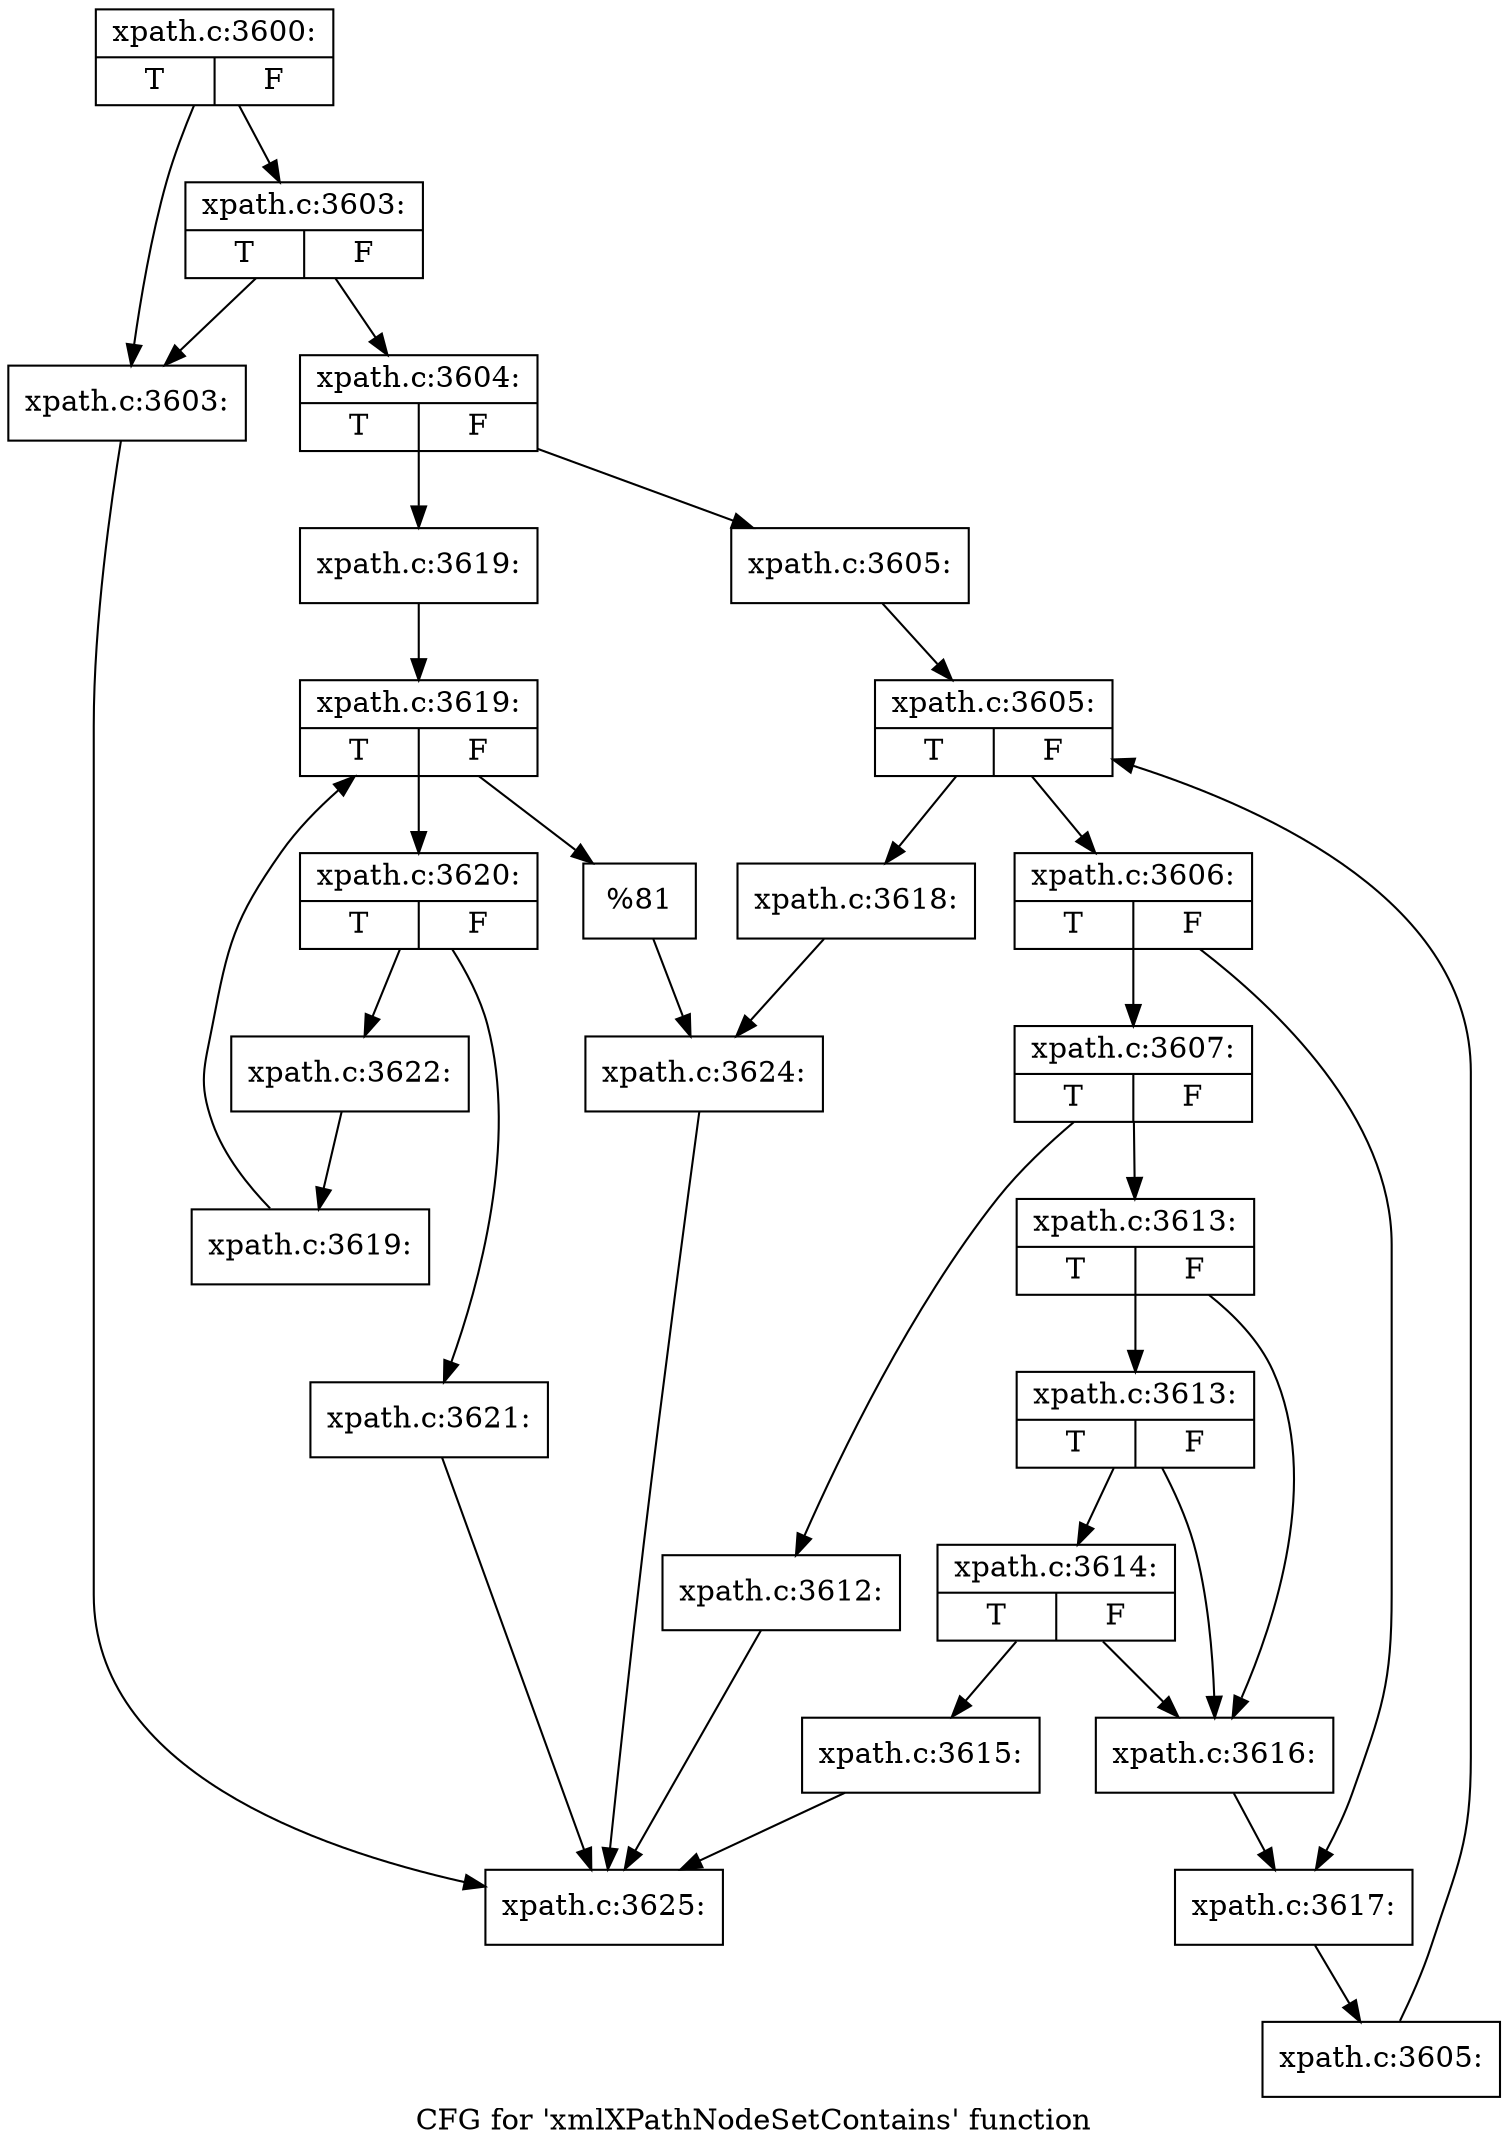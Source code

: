 digraph "CFG for 'xmlXPathNodeSetContains' function" {
	label="CFG for 'xmlXPathNodeSetContains' function";

	Node0x47b1da0 [shape=record,label="{xpath.c:3600:|{<s0>T|<s1>F}}"];
	Node0x47b1da0 -> Node0x47ad0a0;
	Node0x47b1da0 -> Node0x47b3890;
	Node0x47b3890 [shape=record,label="{xpath.c:3603:|{<s0>T|<s1>F}}"];
	Node0x47b3890 -> Node0x47ad0a0;
	Node0x47b3890 -> Node0x47b3840;
	Node0x47ad0a0 [shape=record,label="{xpath.c:3603:}"];
	Node0x47ad0a0 -> Node0x47b1610;
	Node0x47b3840 [shape=record,label="{xpath.c:3604:|{<s0>T|<s1>F}}"];
	Node0x47b3840 -> Node0x47b3f20;
	Node0x47b3840 -> Node0x47b3fc0;
	Node0x47b3f20 [shape=record,label="{xpath.c:3605:}"];
	Node0x47b3f20 -> Node0x47b45e0;
	Node0x47b45e0 [shape=record,label="{xpath.c:3605:|{<s0>T|<s1>F}}"];
	Node0x47b45e0 -> Node0x47b4860;
	Node0x47b45e0 -> Node0x47b4440;
	Node0x47b4860 [shape=record,label="{xpath.c:3606:|{<s0>T|<s1>F}}"];
	Node0x47b4860 -> Node0x47b4d30;
	Node0x47b4860 -> Node0x47b4d80;
	Node0x47b4d30 [shape=record,label="{xpath.c:3607:|{<s0>T|<s1>F}}"];
	Node0x47b4d30 -> Node0x47b60c0;
	Node0x47b4d30 -> Node0x47b6110;
	Node0x47b60c0 [shape=record,label="{xpath.c:3612:}"];
	Node0x47b60c0 -> Node0x47b1610;
	Node0x47b6110 [shape=record,label="{xpath.c:3613:|{<s0>T|<s1>F}}"];
	Node0x47b6110 -> Node0x47b6720;
	Node0x47b6110 -> Node0x47b6650;
	Node0x47b6720 [shape=record,label="{xpath.c:3613:|{<s0>T|<s1>F}}"];
	Node0x47b6720 -> Node0x47b66a0;
	Node0x47b6720 -> Node0x47b6650;
	Node0x47b66a0 [shape=record,label="{xpath.c:3614:|{<s0>T|<s1>F}}"];
	Node0x47b66a0 -> Node0x47b6600;
	Node0x47b66a0 -> Node0x47b6650;
	Node0x47b6600 [shape=record,label="{xpath.c:3615:}"];
	Node0x47b6600 -> Node0x47b1610;
	Node0x47b6650 [shape=record,label="{xpath.c:3616:}"];
	Node0x47b6650 -> Node0x47b4d80;
	Node0x47b4d80 [shape=record,label="{xpath.c:3617:}"];
	Node0x47b4d80 -> Node0x47b47d0;
	Node0x47b47d0 [shape=record,label="{xpath.c:3605:}"];
	Node0x47b47d0 -> Node0x47b45e0;
	Node0x47b4440 [shape=record,label="{xpath.c:3618:}"];
	Node0x47b4440 -> Node0x47b3f70;
	Node0x47b3fc0 [shape=record,label="{xpath.c:3619:}"];
	Node0x47b3fc0 -> Node0x47b7bf0;
	Node0x47b7bf0 [shape=record,label="{xpath.c:3619:|{<s0>T|<s1>F}}"];
	Node0x47b7bf0 -> Node0x47b86c0;
	Node0x47b7bf0 -> Node0x47b78c0;
	Node0x47b86c0 [shape=record,label="{xpath.c:3620:|{<s0>T|<s1>F}}"];
	Node0x47b86c0 -> Node0x47b8b10;
	Node0x47b86c0 -> Node0x47b8b60;
	Node0x47b8b10 [shape=record,label="{xpath.c:3621:}"];
	Node0x47b8b10 -> Node0x47b1610;
	Node0x47b8b60 [shape=record,label="{xpath.c:3622:}"];
	Node0x47b8b60 -> Node0x47b8670;
	Node0x47b8670 [shape=record,label="{xpath.c:3619:}"];
	Node0x47b8670 -> Node0x47b7bf0;
	Node0x47b78c0 [shape=record,label="{%81}"];
	Node0x47b78c0 -> Node0x47b3f70;
	Node0x47b3f70 [shape=record,label="{xpath.c:3624:}"];
	Node0x47b3f70 -> Node0x47b1610;
	Node0x47b1610 [shape=record,label="{xpath.c:3625:}"];
}
